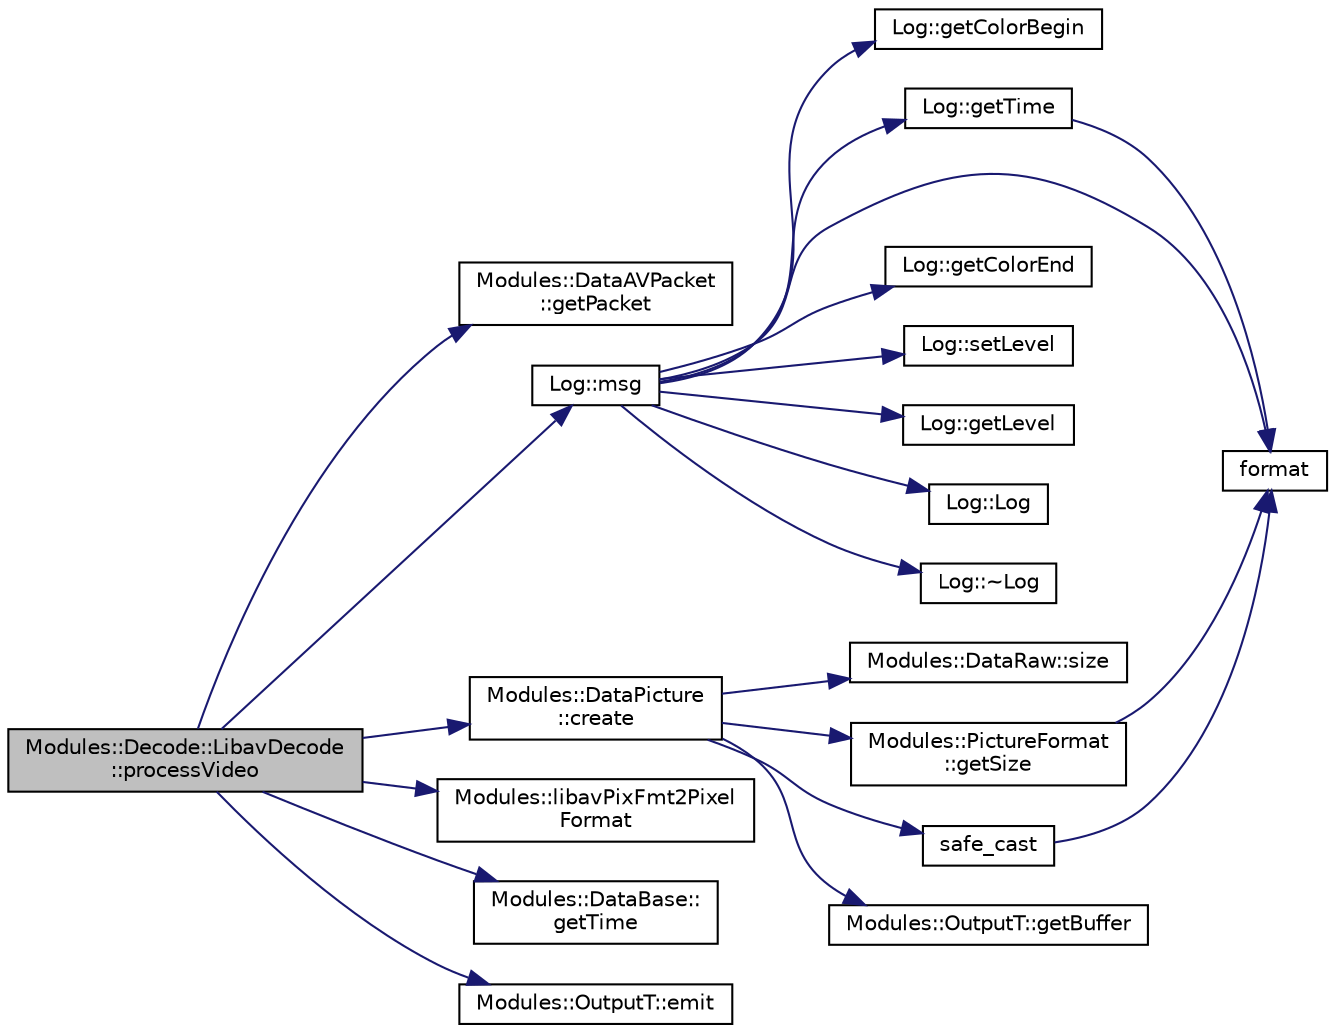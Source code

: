 digraph "Modules::Decode::LibavDecode::processVideo"
{
 // INTERACTIVE_SVG=YES
  edge [fontname="Helvetica",fontsize="10",labelfontname="Helvetica",labelfontsize="10"];
  node [fontname="Helvetica",fontsize="10",shape=record];
  rankdir="LR";
  Node1 [label="Modules::Decode::LibavDecode\l::processVideo",height=0.2,width=0.4,color="black", fillcolor="grey75", style="filled", fontcolor="black"];
  Node1 -> Node2 [color="midnightblue",fontsize="10",style="solid",fontname="Helvetica"];
  Node2 [label="Modules::DataAVPacket\l::getPacket",height=0.2,width=0.4,color="black", fillcolor="white", style="filled",URL="$class_modules_1_1_data_a_v_packet.html#a884de46afb8e3b5abab8424fa791453d"];
  Node1 -> Node3 [color="midnightblue",fontsize="10",style="solid",fontname="Helvetica"];
  Node3 [label="Log::msg",height=0.2,width=0.4,color="black", fillcolor="white", style="filled",URL="$class_log.html#a84056ae8f88a105f7b5fa3770f2f15d8"];
  Node3 -> Node4 [color="midnightblue",fontsize="10",style="solid",fontname="Helvetica"];
  Node4 [label="Log::getColorBegin",height=0.2,width=0.4,color="black", fillcolor="white", style="filled",URL="$class_log.html#a00080fae9f969e7c3eff2f40c7211cb3"];
  Node3 -> Node5 [color="midnightblue",fontsize="10",style="solid",fontname="Helvetica"];
  Node5 [label="Log::getTime",height=0.2,width=0.4,color="black", fillcolor="white", style="filled",URL="$class_log.html#a1e8efa09c5b342ba1f9ba6d13811fa14"];
  Node5 -> Node6 [color="midnightblue",fontsize="10",style="solid",fontname="Helvetica"];
  Node6 [label="format",height=0.2,width=0.4,color="black", fillcolor="white", style="filled",URL="$format_8hpp.html#a3aca22086b5c6398b980286ac7dd89ad"];
  Node3 -> Node6 [color="midnightblue",fontsize="10",style="solid",fontname="Helvetica"];
  Node3 -> Node7 [color="midnightblue",fontsize="10",style="solid",fontname="Helvetica"];
  Node7 [label="Log::getColorEnd",height=0.2,width=0.4,color="black", fillcolor="white", style="filled",URL="$class_log.html#a1a3e0507d4f5f0486dc7fa8d98954941"];
  Node3 -> Node8 [color="midnightblue",fontsize="10",style="solid",fontname="Helvetica"];
  Node8 [label="Log::setLevel",height=0.2,width=0.4,color="black", fillcolor="white", style="filled",URL="$class_log.html#a64a94fff24e5ed45a1d627d3709b6e52"];
  Node3 -> Node9 [color="midnightblue",fontsize="10",style="solid",fontname="Helvetica"];
  Node9 [label="Log::getLevel",height=0.2,width=0.4,color="black", fillcolor="white", style="filled",URL="$class_log.html#a8def54b27ed38887e1fd074c2ea18a82"];
  Node3 -> Node10 [color="midnightblue",fontsize="10",style="solid",fontname="Helvetica"];
  Node10 [label="Log::Log",height=0.2,width=0.4,color="black", fillcolor="white", style="filled",URL="$class_log.html#af6071a60aa52b6c1b511f99b4bc1b8fe"];
  Node3 -> Node11 [color="midnightblue",fontsize="10",style="solid",fontname="Helvetica"];
  Node11 [label="Log::~Log",height=0.2,width=0.4,color="black", fillcolor="white", style="filled",URL="$class_log.html#a0fbfda88fbee5027c89f6eb121059360"];
  Node1 -> Node12 [color="midnightblue",fontsize="10",style="solid",fontname="Helvetica"];
  Node12 [label="Modules::DataPicture\l::create",height=0.2,width=0.4,color="black", fillcolor="white", style="filled",URL="$class_modules_1_1_data_picture.html#a3e285ad996670565e6c40ec5cf814f99"];
  Node12 -> Node13 [color="midnightblue",fontsize="10",style="solid",fontname="Helvetica"];
  Node13 [label="Modules::DataRaw::size",height=0.2,width=0.4,color="black", fillcolor="white", style="filled",URL="$class_modules_1_1_data_raw.html#ad230afbee33f4a4998f1f63b48761909"];
  Node12 -> Node14 [color="midnightblue",fontsize="10",style="solid",fontname="Helvetica"];
  Node14 [label="Modules::PictureFormat\l::getSize",height=0.2,width=0.4,color="black", fillcolor="white", style="filled",URL="$class_modules_1_1_picture_format.html#a22d6e257fcc2f19811d9468ff784a5a1"];
  Node14 -> Node6 [color="midnightblue",fontsize="10",style="solid",fontname="Helvetica"];
  Node12 -> Node15 [color="midnightblue",fontsize="10",style="solid",fontname="Helvetica"];
  Node15 [label="safe_cast",height=0.2,width=0.4,color="black", fillcolor="white", style="filled",URL="$tools_8hpp.html#ad0cd9d62cdc4d8ad0ad279bc6b8d5dc2"];
  Node15 -> Node6 [color="midnightblue",fontsize="10",style="solid",fontname="Helvetica"];
  Node12 -> Node16 [color="midnightblue",fontsize="10",style="solid",fontname="Helvetica"];
  Node16 [label="Modules::OutputT::getBuffer",height=0.2,width=0.4,color="black", fillcolor="white", style="filled",URL="$class_modules_1_1_output_t.html#ab6263dca52d17a2498cd88a6c89f9c7c"];
  Node1 -> Node17 [color="midnightblue",fontsize="10",style="solid",fontname="Helvetica"];
  Node17 [label="Modules::libavPixFmt2Pixel\lFormat",height=0.2,width=0.4,color="black", fillcolor="white", style="filled",URL="$namespace_modules.html#af351797b8ebfdb856b4da6098612459c"];
  Node1 -> Node18 [color="midnightblue",fontsize="10",style="solid",fontname="Helvetica"];
  Node18 [label="Modules::DataBase::\lgetTime",height=0.2,width=0.4,color="black", fillcolor="white", style="filled",URL="$class_modules_1_1_data_base.html#ad6fd0319bafa4c3d919ec496399bacc4"];
  Node1 -> Node19 [color="midnightblue",fontsize="10",style="solid",fontname="Helvetica"];
  Node19 [label="Modules::OutputT::emit",height=0.2,width=0.4,color="black", fillcolor="white", style="filled",URL="$class_modules_1_1_output_t.html#ae88c40c22415f35248f12f2018bddb4c"];
}
